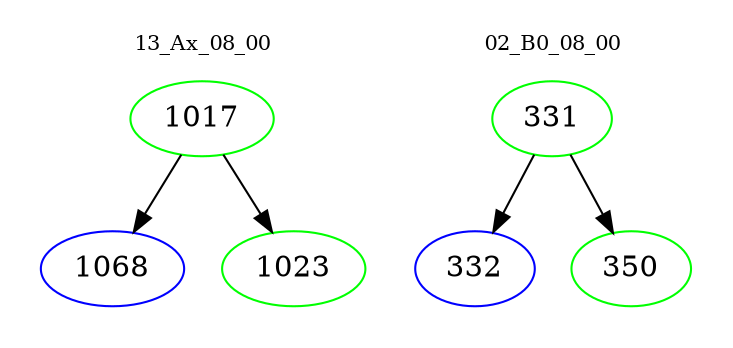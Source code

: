 digraph{
subgraph cluster_0 {
color = white
label = "13_Ax_08_00";
fontsize=10;
T0_1017 [label="1017", color="green"]
T0_1017 -> T0_1068 [color="black"]
T0_1068 [label="1068", color="blue"]
T0_1017 -> T0_1023 [color="black"]
T0_1023 [label="1023", color="green"]
}
subgraph cluster_1 {
color = white
label = "02_B0_08_00";
fontsize=10;
T1_331 [label="331", color="green"]
T1_331 -> T1_332 [color="black"]
T1_332 [label="332", color="blue"]
T1_331 -> T1_350 [color="black"]
T1_350 [label="350", color="green"]
}
}
